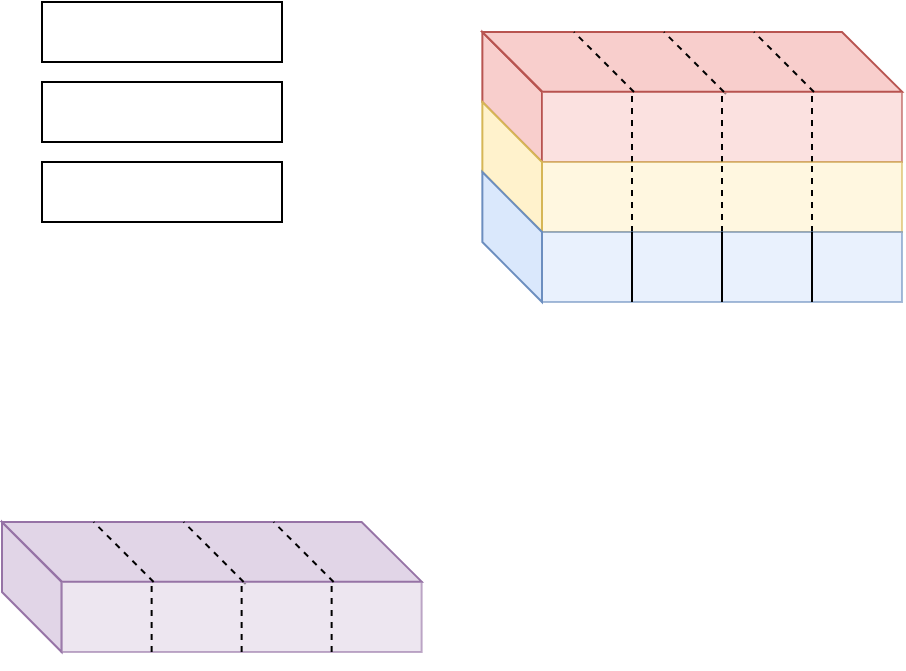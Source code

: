 <mxfile version="22.1.0" type="github">
  <diagram name="第 1 页" id="wZ13EeWJKWFvQt3x4rx6">
    <mxGraphModel dx="743" dy="563" grid="1" gridSize="10" guides="1" tooltips="1" connect="1" arrows="1" fold="1" page="1" pageScale="1" pageWidth="827" pageHeight="1169" math="0" shadow="0">
      <root>
        <mxCell id="0" />
        <mxCell id="1" parent="0" />
        <mxCell id="dKwMKBpl6AtvwzmfxyNu-1" value="" style="rounded=0;whiteSpace=wrap;html=1;" parent="1" vertex="1">
          <mxGeometry x="40" y="170" width="120" height="30" as="geometry" />
        </mxCell>
        <mxCell id="dKwMKBpl6AtvwzmfxyNu-2" value="" style="rounded=0;whiteSpace=wrap;html=1;" parent="1" vertex="1">
          <mxGeometry x="40" y="250" width="120" height="30" as="geometry" />
        </mxCell>
        <mxCell id="dKwMKBpl6AtvwzmfxyNu-3" value="" style="rounded=0;whiteSpace=wrap;html=1;" parent="1" vertex="1">
          <mxGeometry x="40" y="210" width="120" height="30" as="geometry" />
        </mxCell>
        <mxCell id="Rn8pzBqu3v2TeswD3Hwm-57" value="" style="group" vertex="1" connectable="0" parent="1">
          <mxGeometry x="260.18" y="185" width="209.82" height="65" as="geometry" />
        </mxCell>
        <mxCell id="Rn8pzBqu3v2TeswD3Hwm-46" value="" style="endArrow=none;html=1;rounded=0;fontFamily=Helvetica;fontSize=12;fontColor=default;exitX=0.153;exitY=0;exitDx=0;exitDy=0;exitPerimeter=0;entryX=1;entryY=0;entryDx=0;entryDy=0;dashed=1;" edge="1" parent="Rn8pzBqu3v2TeswD3Hwm-57">
          <mxGeometry width="50" height="50" relative="1" as="geometry">
            <mxPoint x="89.718" y="1" as="sourcePoint" />
            <mxPoint x="121.82" y="31" as="targetPoint" />
          </mxGeometry>
        </mxCell>
        <mxCell id="Rn8pzBqu3v2TeswD3Hwm-47" value="" style="endArrow=none;html=1;rounded=0;fontFamily=Helvetica;fontSize=12;fontColor=default;exitX=0.153;exitY=0;exitDx=0;exitDy=0;exitPerimeter=0;entryX=1;entryY=0;entryDx=0;entryDy=0;dashed=1;" edge="1" parent="Rn8pzBqu3v2TeswD3Hwm-57">
          <mxGeometry width="50" height="50" relative="1" as="geometry">
            <mxPoint x="43.718" as="sourcePoint" />
            <mxPoint x="75.82" y="30" as="targetPoint" />
          </mxGeometry>
        </mxCell>
        <mxCell id="Rn8pzBqu3v2TeswD3Hwm-15" value="" style="shape=parallelogram;perimeter=parallelogramPerimeter;whiteSpace=wrap;html=1;fixedSize=1;points=[[0,0,0,0,0],[0,0.25,0,0,0],[0,0.5,0,0,0],[0,0.75,0,0,0],[0.12,1,0,0,2],[0.25,0,0,0,0],[0.25,1,0,0,0],[0.5,0,0,0,0],[0.5,1,0,0,0],[0.75,0,0,0,0],[0.75,1,0,0,0],[1,0,0,0,0],[1,0.25,0,0,0],[1,0.5,0,0,0],[1,0.75,0,0,0],[1,1,0,0,0]];direction=south;flipH=0;container=1;movable=1;resizable=1;rotatable=1;deletable=1;editable=1;locked=0;connectable=1;size=30;fillColor=#f8cecc;strokeColor=#b85450;" vertex="1" parent="Rn8pzBqu3v2TeswD3Hwm-57">
          <mxGeometry width="29.82" height="65" as="geometry">
            <mxRectangle x="280" y="200" width="50" height="40" as="alternateBounds" />
          </mxGeometry>
        </mxCell>
        <mxCell id="Rn8pzBqu3v2TeswD3Hwm-16" value="" style="shape=parallelogram;perimeter=parallelogramPerimeter;whiteSpace=wrap;html=1;fixedSize=1;points=[[0,0,0,0,0],[0,0.25,0,0,0],[0,0.5,0,0,0],[0,0.75,0,0,0],[0.12,1,0,0,2],[0.25,0,0,0,0],[0.25,1,0,0,0],[0.5,0,0,0,0],[0.5,1,0,0,0],[0.75,0,0,0,0],[0.75,1,0,0,0],[1,0,0,0,0],[1,0.25,0,0,0],[1,0.5,0,0,0],[1,0.75,0,0,0],[1,1,0,0,0]];direction=west;flipH=0;container=1;movable=1;resizable=1;rotatable=1;deletable=1;editable=1;locked=0;connectable=1;size=30;flipV=1;fillColor=#f8cecc;strokeColor=#b85450;" vertex="1" parent="Rn8pzBqu3v2TeswD3Hwm-57">
          <mxGeometry width="209.82" height="29.82" as="geometry">
            <mxRectangle x="280" y="200" width="50" height="40" as="alternateBounds" />
          </mxGeometry>
        </mxCell>
        <mxCell id="Rn8pzBqu3v2TeswD3Hwm-19" value="" style="rounded=0;whiteSpace=wrap;html=1;strokeColor=#b85450;align=center;verticalAlign=middle;fontFamily=Helvetica;fontSize=12;fillColor=#f8cecc;opacity=60;" vertex="1" parent="Rn8pzBqu3v2TeswD3Hwm-57">
          <mxGeometry x="29.82" y="30" width="180" height="35" as="geometry" />
        </mxCell>
        <mxCell id="Rn8pzBqu3v2TeswD3Hwm-35" value="" style="endArrow=none;html=1;rounded=0;fontFamily=Helvetica;fontSize=12;fontColor=default;exitX=0.25;exitY=0;exitDx=0;exitDy=0;" edge="1" parent="Rn8pzBqu3v2TeswD3Hwm-57" source="Rn8pzBqu3v2TeswD3Hwm-19" target="Rn8pzBqu3v2TeswD3Hwm-16">
          <mxGeometry width="50" height="50" relative="1" as="geometry">
            <mxPoint x="-130.18" y="295" as="sourcePoint" />
            <mxPoint x="-80.18" y="105" as="targetPoint" />
          </mxGeometry>
        </mxCell>
        <mxCell id="Rn8pzBqu3v2TeswD3Hwm-48" style="edgeStyle=orthogonalEdgeStyle;rounded=0;orthogonalLoop=1;jettySize=auto;html=1;exitX=0.5;exitY=1;exitDx=0;exitDy=0;fontFamily=Helvetica;fontSize=12;fontColor=default;" edge="1" parent="Rn8pzBqu3v2TeswD3Hwm-57" source="Rn8pzBqu3v2TeswD3Hwm-19" target="Rn8pzBqu3v2TeswD3Hwm-19">
          <mxGeometry relative="1" as="geometry" />
        </mxCell>
        <mxCell id="Rn8pzBqu3v2TeswD3Hwm-49" value="" style="endArrow=none;html=1;rounded=0;fontFamily=Helvetica;fontSize=12;fontColor=default;entryX=0.25;entryY=0;entryDx=0;entryDy=0;exitX=0.25;exitY=1;exitDx=0;exitDy=0;dashed=1;" edge="1" parent="Rn8pzBqu3v2TeswD3Hwm-57" source="Rn8pzBqu3v2TeswD3Hwm-19" target="Rn8pzBqu3v2TeswD3Hwm-19">
          <mxGeometry width="50" height="50" relative="1" as="geometry">
            <mxPoint x="-20.18" y="235" as="sourcePoint" />
            <mxPoint x="29.82" y="185" as="targetPoint" />
          </mxGeometry>
        </mxCell>
        <mxCell id="Rn8pzBqu3v2TeswD3Hwm-50" value="" style="endArrow=none;html=1;rounded=0;fontFamily=Helvetica;fontSize=12;fontColor=default;entryX=0.5;entryY=0;entryDx=0;entryDy=0;exitX=0.5;exitY=1;exitDx=0;exitDy=0;dashed=1;" edge="1" parent="Rn8pzBqu3v2TeswD3Hwm-57" source="Rn8pzBqu3v2TeswD3Hwm-19" target="Rn8pzBqu3v2TeswD3Hwm-19">
          <mxGeometry width="50" height="50" relative="1" as="geometry">
            <mxPoint x="69.82" y="215" as="sourcePoint" />
            <mxPoint x="119.82" y="165" as="targetPoint" />
          </mxGeometry>
        </mxCell>
        <mxCell id="Rn8pzBqu3v2TeswD3Hwm-51" value="" style="endArrow=none;html=1;rounded=0;fontFamily=Helvetica;fontSize=12;fontColor=default;entryX=0.75;entryY=0;entryDx=0;entryDy=0;exitX=0.75;exitY=1;exitDx=0;exitDy=0;dashed=1;" edge="1" parent="Rn8pzBqu3v2TeswD3Hwm-57" source="Rn8pzBqu3v2TeswD3Hwm-19" target="Rn8pzBqu3v2TeswD3Hwm-19">
          <mxGeometry width="50" height="50" relative="1" as="geometry">
            <mxPoint x="199.82" y="175" as="sourcePoint" />
            <mxPoint x="249.82" y="125" as="targetPoint" />
          </mxGeometry>
        </mxCell>
        <mxCell id="Rn8pzBqu3v2TeswD3Hwm-54" value="" style="endArrow=none;html=1;rounded=0;fontFamily=Helvetica;fontSize=12;fontColor=default;entryX=0.143;entryY=0;entryDx=0;entryDy=0;entryPerimeter=0;exitX=1;exitY=0;exitDx=0;exitDy=0;dashed=1;" edge="1" parent="Rn8pzBqu3v2TeswD3Hwm-57">
          <mxGeometry width="50" height="50" relative="1" as="geometry">
            <mxPoint x="165.82" y="30" as="sourcePoint" />
            <mxPoint x="135.816" as="targetPoint" />
          </mxGeometry>
        </mxCell>
        <mxCell id="Rn8pzBqu3v2TeswD3Hwm-55" value="" style="endArrow=none;html=1;rounded=0;fontFamily=Helvetica;fontSize=12;fontColor=default;entryX=0.143;entryY=0;entryDx=0;entryDy=0;entryPerimeter=0;exitX=1;exitY=0;exitDx=0;exitDy=0;dashed=1;" edge="1" parent="Rn8pzBqu3v2TeswD3Hwm-57">
          <mxGeometry width="50" height="50" relative="1" as="geometry">
            <mxPoint x="120.82" y="30" as="sourcePoint" />
            <mxPoint x="90.816" as="targetPoint" />
          </mxGeometry>
        </mxCell>
        <mxCell id="Rn8pzBqu3v2TeswD3Hwm-56" value="" style="endArrow=none;html=1;rounded=0;fontFamily=Helvetica;fontSize=12;fontColor=default;entryX=0.143;entryY=0;entryDx=0;entryDy=0;entryPerimeter=0;exitX=1;exitY=0;exitDx=0;exitDy=0;dashed=1;" edge="1" parent="Rn8pzBqu3v2TeswD3Hwm-57">
          <mxGeometry width="50" height="50" relative="1" as="geometry">
            <mxPoint x="75.82" y="30" as="sourcePoint" />
            <mxPoint x="45.816" as="targetPoint" />
          </mxGeometry>
        </mxCell>
        <mxCell id="Rn8pzBqu3v2TeswD3Hwm-75" value="" style="group" vertex="1" connectable="0" parent="1">
          <mxGeometry x="20" y="430" width="209.82" height="65" as="geometry" />
        </mxCell>
        <mxCell id="Rn8pzBqu3v2TeswD3Hwm-76" value="" style="endArrow=none;html=1;rounded=0;fontFamily=Helvetica;fontSize=12;fontColor=default;exitX=0.153;exitY=0;exitDx=0;exitDy=0;exitPerimeter=0;entryX=1;entryY=0;entryDx=0;entryDy=0;dashed=1;" edge="1" parent="Rn8pzBqu3v2TeswD3Hwm-75">
          <mxGeometry width="50" height="50" relative="1" as="geometry">
            <mxPoint x="89.718" y="1" as="sourcePoint" />
            <mxPoint x="121.82" y="31" as="targetPoint" />
          </mxGeometry>
        </mxCell>
        <mxCell id="Rn8pzBqu3v2TeswD3Hwm-77" value="" style="endArrow=none;html=1;rounded=0;fontFamily=Helvetica;fontSize=12;fontColor=default;exitX=0.153;exitY=0;exitDx=0;exitDy=0;exitPerimeter=0;entryX=1;entryY=0;entryDx=0;entryDy=0;dashed=1;" edge="1" parent="Rn8pzBqu3v2TeswD3Hwm-75">
          <mxGeometry width="50" height="50" relative="1" as="geometry">
            <mxPoint x="43.718" as="sourcePoint" />
            <mxPoint x="75.82" y="30" as="targetPoint" />
          </mxGeometry>
        </mxCell>
        <mxCell id="Rn8pzBqu3v2TeswD3Hwm-78" value="" style="shape=parallelogram;perimeter=parallelogramPerimeter;whiteSpace=wrap;html=1;fixedSize=1;points=[[0,0,0,0,0],[0,0.25,0,0,0],[0,0.5,0,0,0],[0,0.75,0,0,0],[0.12,1,0,0,2],[0.25,0,0,0,0],[0.25,1,0,0,0],[0.5,0,0,0,0],[0.5,1,0,0,0],[0.75,0,0,0,0],[0.75,1,0,0,0],[1,0,0,0,0],[1,0.25,0,0,0],[1,0.5,0,0,0],[1,0.75,0,0,0],[1,1,0,0,0]];direction=south;flipH=0;container=1;movable=1;resizable=1;rotatable=1;deletable=1;editable=1;locked=0;connectable=1;size=30;fillColor=#e1d5e7;strokeColor=#9673a6;" vertex="1" parent="Rn8pzBqu3v2TeswD3Hwm-75">
          <mxGeometry width="29.82" height="65" as="geometry">
            <mxRectangle x="280" y="200" width="50" height="40" as="alternateBounds" />
          </mxGeometry>
        </mxCell>
        <mxCell id="Rn8pzBqu3v2TeswD3Hwm-79" value="" style="shape=parallelogram;perimeter=parallelogramPerimeter;whiteSpace=wrap;html=1;fixedSize=1;points=[[0,0,0,0,0],[0,0.25,0,0,0],[0,0.5,0,0,0],[0,0.75,0,0,0],[0.12,1,0,0,2],[0.25,0,0,0,0],[0.25,1,0,0,0],[0.5,0,0,0,0],[0.5,1,0,0,0],[0.75,0,0,0,0],[0.75,1,0,0,0],[1,0,0,0,0],[1,0.25,0,0,0],[1,0.5,0,0,0],[1,0.75,0,0,0],[1,1,0,0,0]];direction=west;flipH=0;container=1;movable=1;resizable=1;rotatable=1;deletable=1;editable=1;locked=0;connectable=1;size=30;flipV=1;fillColor=#e1d5e7;strokeColor=#9673a6;" vertex="1" parent="Rn8pzBqu3v2TeswD3Hwm-75">
          <mxGeometry width="209.82" height="29.82" as="geometry">
            <mxRectangle x="280" y="200" width="50" height="40" as="alternateBounds" />
          </mxGeometry>
        </mxCell>
        <mxCell id="Rn8pzBqu3v2TeswD3Hwm-80" value="" style="rounded=0;whiteSpace=wrap;html=1;strokeColor=#9673a6;align=center;verticalAlign=middle;fontFamily=Helvetica;fontSize=12;fillColor=#e1d5e7;opacity=60;" vertex="1" parent="Rn8pzBqu3v2TeswD3Hwm-75">
          <mxGeometry x="29.82" y="30" width="180" height="35" as="geometry" />
        </mxCell>
        <mxCell id="Rn8pzBqu3v2TeswD3Hwm-81" value="" style="endArrow=none;html=1;rounded=0;fontFamily=Helvetica;fontSize=12;fontColor=default;exitX=0.25;exitY=0;exitDx=0;exitDy=0;" edge="1" parent="Rn8pzBqu3v2TeswD3Hwm-75" source="Rn8pzBqu3v2TeswD3Hwm-80" target="Rn8pzBqu3v2TeswD3Hwm-79">
          <mxGeometry width="50" height="50" relative="1" as="geometry">
            <mxPoint x="-130.18" y="295" as="sourcePoint" />
            <mxPoint x="-80.18" y="105" as="targetPoint" />
          </mxGeometry>
        </mxCell>
        <mxCell id="Rn8pzBqu3v2TeswD3Hwm-82" style="edgeStyle=orthogonalEdgeStyle;rounded=0;orthogonalLoop=1;jettySize=auto;html=1;exitX=0.5;exitY=1;exitDx=0;exitDy=0;fontFamily=Helvetica;fontSize=12;fontColor=default;" edge="1" parent="Rn8pzBqu3v2TeswD3Hwm-75" source="Rn8pzBqu3v2TeswD3Hwm-80" target="Rn8pzBqu3v2TeswD3Hwm-80">
          <mxGeometry relative="1" as="geometry" />
        </mxCell>
        <mxCell id="Rn8pzBqu3v2TeswD3Hwm-83" value="" style="endArrow=none;html=1;rounded=0;fontFamily=Helvetica;fontSize=12;fontColor=default;entryX=0.25;entryY=0;entryDx=0;entryDy=0;exitX=0.25;exitY=1;exitDx=0;exitDy=0;dashed=1;" edge="1" parent="Rn8pzBqu3v2TeswD3Hwm-75" source="Rn8pzBqu3v2TeswD3Hwm-80" target="Rn8pzBqu3v2TeswD3Hwm-80">
          <mxGeometry width="50" height="50" relative="1" as="geometry">
            <mxPoint x="-20.18" y="235" as="sourcePoint" />
            <mxPoint x="29.82" y="185" as="targetPoint" />
          </mxGeometry>
        </mxCell>
        <mxCell id="Rn8pzBqu3v2TeswD3Hwm-84" value="" style="endArrow=none;html=1;rounded=0;fontFamily=Helvetica;fontSize=12;fontColor=default;entryX=0.5;entryY=0;entryDx=0;entryDy=0;exitX=0.5;exitY=1;exitDx=0;exitDy=0;dashed=1;" edge="1" parent="Rn8pzBqu3v2TeswD3Hwm-75" source="Rn8pzBqu3v2TeswD3Hwm-80" target="Rn8pzBqu3v2TeswD3Hwm-80">
          <mxGeometry width="50" height="50" relative="1" as="geometry">
            <mxPoint x="69.82" y="215" as="sourcePoint" />
            <mxPoint x="119.82" y="165" as="targetPoint" />
          </mxGeometry>
        </mxCell>
        <mxCell id="Rn8pzBqu3v2TeswD3Hwm-85" value="" style="endArrow=none;html=1;rounded=0;fontFamily=Helvetica;fontSize=12;fontColor=default;entryX=0.75;entryY=0;entryDx=0;entryDy=0;exitX=0.75;exitY=1;exitDx=0;exitDy=0;dashed=1;" edge="1" parent="Rn8pzBqu3v2TeswD3Hwm-75" source="Rn8pzBqu3v2TeswD3Hwm-80" target="Rn8pzBqu3v2TeswD3Hwm-80">
          <mxGeometry width="50" height="50" relative="1" as="geometry">
            <mxPoint x="199.82" y="175" as="sourcePoint" />
            <mxPoint x="249.82" y="125" as="targetPoint" />
          </mxGeometry>
        </mxCell>
        <mxCell id="Rn8pzBqu3v2TeswD3Hwm-86" value="" style="endArrow=none;html=1;rounded=0;fontFamily=Helvetica;fontSize=12;fontColor=default;entryX=0.143;entryY=0;entryDx=0;entryDy=0;entryPerimeter=0;exitX=1;exitY=0;exitDx=0;exitDy=0;dashed=1;" edge="1" parent="Rn8pzBqu3v2TeswD3Hwm-75">
          <mxGeometry width="50" height="50" relative="1" as="geometry">
            <mxPoint x="165.82" y="30" as="sourcePoint" />
            <mxPoint x="135.816" as="targetPoint" />
          </mxGeometry>
        </mxCell>
        <mxCell id="Rn8pzBqu3v2TeswD3Hwm-87" value="" style="endArrow=none;html=1;rounded=0;fontFamily=Helvetica;fontSize=12;fontColor=default;entryX=0.143;entryY=0;entryDx=0;entryDy=0;entryPerimeter=0;exitX=1;exitY=0;exitDx=0;exitDy=0;dashed=1;" edge="1" parent="Rn8pzBqu3v2TeswD3Hwm-75">
          <mxGeometry width="50" height="50" relative="1" as="geometry">
            <mxPoint x="120.82" y="30" as="sourcePoint" />
            <mxPoint x="90.816" as="targetPoint" />
          </mxGeometry>
        </mxCell>
        <mxCell id="Rn8pzBqu3v2TeswD3Hwm-88" value="" style="endArrow=none;html=1;rounded=0;fontFamily=Helvetica;fontSize=12;fontColor=default;entryX=0.143;entryY=0;entryDx=0;entryDy=0;entryPerimeter=0;exitX=1;exitY=0;exitDx=0;exitDy=0;dashed=1;" edge="1" parent="Rn8pzBqu3v2TeswD3Hwm-75">
          <mxGeometry width="50" height="50" relative="1" as="geometry">
            <mxPoint x="75.82" y="30" as="sourcePoint" />
            <mxPoint x="45.816" as="targetPoint" />
          </mxGeometry>
        </mxCell>
        <mxCell id="Rn8pzBqu3v2TeswD3Hwm-131" value="" style="rounded=0;whiteSpace=wrap;html=1;strokeColor=#d6b656;align=center;verticalAlign=middle;fontFamily=Helvetica;fontSize=12;fillColor=#fff2cc;opacity=60;" vertex="1" parent="1">
          <mxGeometry x="290" y="250" width="180" height="35" as="geometry" />
        </mxCell>
        <mxCell id="Rn8pzBqu3v2TeswD3Hwm-132" value="" style="shape=parallelogram;perimeter=parallelogramPerimeter;whiteSpace=wrap;html=1;fixedSize=1;points=[[0,0,0,0,0],[0,0.25,0,0,0],[0,0.5,0,0,0],[0,0.75,0,0,0],[0.12,1,0,0,2],[0.25,0,0,0,0],[0.25,1,0,0,0],[0.5,0,0,0,0],[0.5,1,0,0,0],[0.75,0,0,0,0],[0.75,1,0,0,0],[1,0,0,0,0],[1,0.25,0,0,0],[1,0.5,0,0,0],[1,0.75,0,0,0],[1,1,0,0,0]];direction=south;flipH=0;container=1;movable=1;resizable=1;rotatable=1;deletable=1;editable=1;locked=0;connectable=1;size=30;fillColor=#fff2cc;strokeColor=#d6b656;" vertex="1" parent="1">
          <mxGeometry x="260.18" y="220" width="29.82" height="65" as="geometry">
            <mxRectangle x="280" y="200" width="50" height="40" as="alternateBounds" />
          </mxGeometry>
        </mxCell>
        <mxCell id="Rn8pzBqu3v2TeswD3Hwm-133" value="" style="endArrow=none;html=1;rounded=0;fontFamily=Helvetica;fontSize=12;fontColor=default;entryX=0.25;entryY=0;entryDx=0;entryDy=0;exitX=0.25;exitY=1;exitDx=0;exitDy=0;dashed=1;" edge="1" parent="1" source="Rn8pzBqu3v2TeswD3Hwm-131" target="Rn8pzBqu3v2TeswD3Hwm-131">
          <mxGeometry width="50" height="50" relative="1" as="geometry">
            <mxPoint x="360" y="440" as="sourcePoint" />
            <mxPoint x="410" y="390" as="targetPoint" />
          </mxGeometry>
        </mxCell>
        <mxCell id="Rn8pzBqu3v2TeswD3Hwm-134" value="" style="endArrow=none;html=1;rounded=0;fontFamily=Helvetica;fontSize=12;fontColor=default;entryX=0.5;entryY=0;entryDx=0;entryDy=0;exitX=0.5;exitY=1;exitDx=0;exitDy=0;dashed=1;" edge="1" parent="1" source="Rn8pzBqu3v2TeswD3Hwm-131" target="Rn8pzBqu3v2TeswD3Hwm-131">
          <mxGeometry width="50" height="50" relative="1" as="geometry">
            <mxPoint x="345" y="295" as="sourcePoint" />
            <mxPoint x="345" y="260" as="targetPoint" />
          </mxGeometry>
        </mxCell>
        <mxCell id="Rn8pzBqu3v2TeswD3Hwm-135" value="" style="endArrow=none;html=1;rounded=0;fontFamily=Helvetica;fontSize=12;fontColor=default;entryX=0.75;entryY=0;entryDx=0;entryDy=0;exitX=0.75;exitY=1;exitDx=0;exitDy=0;dashed=1;" edge="1" parent="1" source="Rn8pzBqu3v2TeswD3Hwm-131" target="Rn8pzBqu3v2TeswD3Hwm-131">
          <mxGeometry width="50" height="50" relative="1" as="geometry">
            <mxPoint x="390" y="295" as="sourcePoint" />
            <mxPoint x="390" y="260" as="targetPoint" />
          </mxGeometry>
        </mxCell>
        <mxCell id="Rn8pzBqu3v2TeswD3Hwm-136" value="" style="rounded=0;whiteSpace=wrap;html=1;strokeColor=#6c8ebf;align=center;verticalAlign=middle;fontFamily=Helvetica;fontSize=12;fillColor=#dae8fc;opacity=60;" vertex="1" parent="1">
          <mxGeometry x="290" y="285" width="180" height="35" as="geometry" />
        </mxCell>
        <mxCell id="Rn8pzBqu3v2TeswD3Hwm-137" value="" style="shape=parallelogram;perimeter=parallelogramPerimeter;whiteSpace=wrap;html=1;fixedSize=1;points=[[0,0,0,0,0],[0,0.25,0,0,0],[0,0.5,0,0,0],[0,0.75,0,0,0],[0.12,1,0,0,2],[0.25,0,0,0,0],[0.25,1,0,0,0],[0.5,0,0,0,0],[0.5,1,0,0,0],[0.75,0,0,0,0],[0.75,1,0,0,0],[1,0,0,0,0],[1,0.25,0,0,0],[1,0.5,0,0,0],[1,0.75,0,0,0],[1,1,0,0,0]];direction=south;flipH=0;container=1;movable=1;resizable=1;rotatable=1;deletable=1;editable=1;locked=0;connectable=1;size=30;fillColor=#dae8fc;strokeColor=#6c8ebf;" vertex="1" parent="1">
          <mxGeometry x="260.18" y="255" width="29.82" height="65" as="geometry">
            <mxRectangle x="280" y="200" width="50" height="40" as="alternateBounds" />
          </mxGeometry>
        </mxCell>
        <mxCell id="Rn8pzBqu3v2TeswD3Hwm-142" value="" style="endArrow=none;html=1;rounded=0;fontFamily=Helvetica;fontSize=12;fontColor=default;entryX=0.25;entryY=0;entryDx=0;entryDy=0;exitX=0.25;exitY=1;exitDx=0;exitDy=0;" edge="1" parent="1" source="Rn8pzBqu3v2TeswD3Hwm-136" target="Rn8pzBqu3v2TeswD3Hwm-136">
          <mxGeometry width="50" height="50" relative="1" as="geometry">
            <mxPoint x="290" y="460" as="sourcePoint" />
            <mxPoint x="340" y="410" as="targetPoint" />
          </mxGeometry>
        </mxCell>
        <mxCell id="Rn8pzBqu3v2TeswD3Hwm-143" value="" style="endArrow=none;html=1;rounded=0;fontFamily=Helvetica;fontSize=12;fontColor=default;entryX=0.5;entryY=0;entryDx=0;entryDy=0;exitX=0.5;exitY=1;exitDx=0;exitDy=0;" edge="1" parent="1" source="Rn8pzBqu3v2TeswD3Hwm-136" target="Rn8pzBqu3v2TeswD3Hwm-136">
          <mxGeometry width="50" height="50" relative="1" as="geometry">
            <mxPoint x="280" y="460" as="sourcePoint" />
            <mxPoint x="330" y="410" as="targetPoint" />
          </mxGeometry>
        </mxCell>
        <mxCell id="Rn8pzBqu3v2TeswD3Hwm-144" value="" style="endArrow=none;html=1;rounded=0;fontFamily=Helvetica;fontSize=12;fontColor=default;entryX=0.75;entryY=0;entryDx=0;entryDy=0;exitX=0.75;exitY=1;exitDx=0;exitDy=0;" edge="1" parent="1" source="Rn8pzBqu3v2TeswD3Hwm-136" target="Rn8pzBqu3v2TeswD3Hwm-136">
          <mxGeometry width="50" height="50" relative="1" as="geometry">
            <mxPoint x="490" y="490" as="sourcePoint" />
            <mxPoint x="540" y="440" as="targetPoint" />
          </mxGeometry>
        </mxCell>
      </root>
    </mxGraphModel>
  </diagram>
</mxfile>
